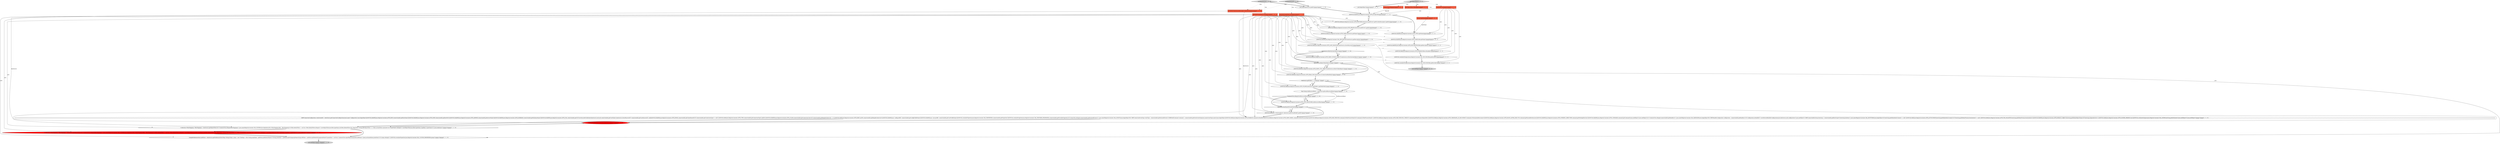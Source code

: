 digraph {
41 [style = filled, label = "JSONUtils.fieldNE(json,RegistryConstants.ATTR_NAME,filter.getName())@@@6@@@['0', '0', '1']", fillcolor = white, shape = ellipse image = "AAA0AAABBB3BBB"];
16 [style = filled, label = "json.name(dataSource.getId())@@@3@@@['1', '1', '0']", fillcolor = white, shape = ellipse image = "AAA0AAABBB1BBB"];
9 [style = filled, label = "JSONUtils.field(json,RegistryConstants.ATTR_NAME,dataSource.getName())@@@7@@@['1', '1', '0']", fillcolor = white, shape = ellipse image = "AAA0AAABBB1BBB"];
4 [style = filled, label = "{Collection<FilterMapping> filterMappings = dataSource.getObjectFilters()if (!CommonUtils.isEmpty(filterMappings)) {json.name(RegistryConstants.TAG_FILTERS)json.beginArray()for (FilterMapping filter : filterMappings){if (filter.defaultFilter != null && !filter.defaultFilter.isEmpty()) {saveObjectFiler(json,filter.typeName,null,filter.defaultFilter)}for (Map.Entry<String,DBSObjectFilter> cf : filter.customFilters.entrySet()){if (!cf.getValue().isEmpty()) {saveObjectFiler(json,filter.typeName,cf.getKey(),cf.getValue())}}}json.endArray()}}@@@102@@@['1', '1', '0']", fillcolor = white, shape = ellipse image = "AAA0AAABBB1BBB"];
19 [style = filled, label = "JSONUtils.fieldNE(json,RegistryConstants.ATTR_ID,objectID)@@@4@@@['1', '1', '1']", fillcolor = white, shape = ellipse image = "AAA0AAABBB1BBB"];
21 [style = filled, label = "{SimplePreferenceStore prefStore = dataSource.getPreferenceStore()Map<String,String> props = new TreeMap<>()for (String propName : prefStore.preferenceNames()){String propValue = prefStore.getString(propName)String defValue = prefStore.getDefaultString(propName)if (propValue != null && !CommonUtils.equalObjects(propValue,defValue)) {props.put(propName,propValue)}}if (!props.isEmpty()) {JSONUtils.serializeProperties(json,RegistryConstants.TAG_CUSTOM_PROPERTIES,props)}}@@@120@@@['1', '1', '0']", fillcolor = white, shape = ellipse image = "AAA0AAABBB1BBB"];
29 [style = filled, label = "serializeModifyPermissions(json,dataSource)@@@101@@@['0', '1', '0']", fillcolor = red, shape = ellipse image = "AAA1AAABBB2BBB"];
33 [style = filled, label = "JSONUtils.serializeStringList(json,RegistryConstants.TAG_INCLUDE,filter.getInclude())@@@9@@@['0', '0', '1']", fillcolor = white, shape = ellipse image = "AAA0AAABBB3BBB"];
34 [style = filled, label = "saveObjectFiler['0', '0', '1']", fillcolor = lightgray, shape = diamond image = "AAA0AAABBB3BBB"];
0 [style = filled, label = "final String lockPasswordHash = dataSource.getLockPasswordHash()@@@20@@@['1', '1', '0']", fillcolor = white, shape = ellipse image = "AAA0AAABBB1BBB"];
24 [style = filled, label = "{Collection<FilterMapping> filterMappings = dataSource.getObjectFilters()if (!CommonUtils.isEmpty(filterMappings)) {json.name(RegistryConstants.TAG_FILTERS)json.beginArray()for (FilterMapping filter : filterMappings){if (filter.defaultFilter != null && !filter.defaultFilter.isEmpty()) {saveObjectFiler(json,filter.typeName,null,filter.defaultFilter)}for (Map.Entry<String,DBSObjectFilter> cf : filter.customFilters.entrySet()){if (!cf.getValue().isEmpty()) {saveObjectFiler(json,filter.typeName,cf.getKey(),cf.getValue())}}}json.endArray()}}@@@112@@@['1', '0', '0']", fillcolor = red, shape = ellipse image = "AAA1AAABBB1BBB"];
2 [style = filled, label = "dataSource.getFolder() != null@@@17@@@['1', '1', '0']", fillcolor = white, shape = diamond image = "AAA0AAABBB1BBB"];
1 [style = filled, label = "JSONUtils.field(json,RegistryConstants.ATTR_SAVE_PASSWORD,dataSource.isSavePassword())@@@9@@@['1', '1', '0']", fillcolor = white, shape = ellipse image = "AAA0AAABBB1BBB"];
37 [style = filled, label = "DBSObjectFilter filter@@@2@@@['0', '0', '1']", fillcolor = tomato, shape = box image = "AAA0AAABBB3BBB"];
15 [style = filled, label = "dataSource.hasSharedVirtualModel()@@@24@@@['1', '1', '0']", fillcolor = white, shape = diamond image = "AAA0AAABBB1BBB"];
3 [style = filled, label = "@NotNull JsonWriter json@@@2@@@['1', '0', '0']", fillcolor = tomato, shape = box image = "AAA0AAABBB1BBB"];
30 [style = filled, label = "JSONUtils.serializeStringList(json,RegistryConstants.TAG_EXCLUDE,filter.getExclude())@@@10@@@['0', '0', '1']", fillcolor = white, shape = ellipse image = "AAA0AAABBB3BBB"];
8 [style = filled, label = "saveDataSource['1', '0', '0']", fillcolor = lightgray, shape = diamond image = "AAA0AAABBB1BBB"];
14 [style = filled, label = "JSONUtils.field(json,RegistryConstants.ATTR_PROVIDER,dataSource.getDriver().getProviderDescriptor().getId())@@@5@@@['1', '1', '0']", fillcolor = white, shape = ellipse image = "AAA0AAABBB1BBB"];
31 [style = filled, label = "JSONUtils.field(json,RegistryConstants.ATTR_ENABLED,filter.isEnabled())@@@8@@@['0', '0', '1']", fillcolor = white, shape = ellipse image = "AAA0AAABBB3BBB"];
32 [style = filled, label = "JSONUtils.fieldNE(json,RegistryConstants.ATTR_DESCRIPTION,filter.getDescription())@@@7@@@['0', '0', '1']", fillcolor = white, shape = ellipse image = "AAA0AAABBB3BBB"];
38 [style = filled, label = "JsonWriter json@@@2@@@['0', '0', '1']", fillcolor = tomato, shape = box image = "AAA0AAABBB3BBB"];
10 [style = filled, label = "dataSource.isShowUtilityObjects()@@@13@@@['1', '1', '0']", fillcolor = white, shape = diamond image = "AAA0AAABBB1BBB"];
27 [style = filled, label = "@NotNull JsonWriter json@@@2@@@['0', '1', '0']", fillcolor = tomato, shape = box image = "AAA0AAABBB2BBB"];
35 [style = filled, label = "String typeName@@@2@@@['0', '0', '1']", fillcolor = tomato, shape = box image = "AAA0AAABBB3BBB"];
23 [style = filled, label = "{DBPConnectionConfiguration connectionInfo = dataSource.getConnectionConfiguration()json.name(\"configuration\")json.beginObject()JSONUtils.fieldNE(json,RegistryConstants.ATTR_HOST,connectionInfo.getHostName())JSONUtils.fieldNE(json,RegistryConstants.ATTR_PORT,connectionInfo.getHostPort())JSONUtils.fieldNE(json,RegistryConstants.ATTR_SERVER,connectionInfo.getServerName())JSONUtils.fieldNE(json,RegistryConstants.ATTR_DATABASE,connectionInfo.getDatabaseName())JSONUtils.fieldNE(json,RegistryConstants.ATTR_URL,connectionInfo.getUrl())saveSecuredCredentials(dataSource,null,null,connectionInfo.getUserName(),dataSource.isSavePassword()? connectionInfo.getUserPassword(): null)JSONUtils.fieldNE(json,RegistryConstants.ATTR_HOME,connectionInfo.getClientHomeId())if (connectionInfo.getConnectionType() != null) {JSONUtils.field(json,RegistryConstants.ATTR_TYPE,connectionInfo.getConnectionType().getId())}JSONUtils.fieldNE(json,RegistryConstants.ATTR_COLOR,connectionInfo.getConnectionColor())if (connectionInfo.getKeepAliveInterval() > 0) {JSONUtils.field(json,RegistryConstants.ATTR_KEEP_ALIVE,connectionInfo.getKeepAliveInterval())}JSONUtils.fieldNE(json,\"config-profile\",connectionInfo.getConfigProfileName())JSONUtils.fieldNE(json,\"user-profile\",connectionInfo.getUserProfileName())JSONUtils.serializeProperties(json,RegistryConstants.TAG_PROPERTIES,connectionInfo.getProperties())JSONUtils.serializeProperties(json,RegistryConstants.TAG_PROVIDER_PROPERTIES,connectionInfo.getProviderProperties())if (!ArrayUtils.isEmpty(connectionInfo.getDeclaredEvents())) {json.name(RegistryConstants.TAG_EVENTS)json.beginObject()for (DBPConnectionEventType eventType : connectionInfo.getDeclaredEvents()){DBRShellCommand command = connectionInfo.getEvent(eventType)json.name(eventType.name())json.beginObject()JSONUtils.field(json,RegistryConstants.ATTR_ENABLED,command.isEnabled())JSONUtils.field(json,RegistryConstants.ATTR_SHOW_PANEL,command.isShowProcessPanel())JSONUtils.field(json,RegistryConstants.ATTR_WAIT_PROCESS,command.isWaitProcessFinish())if (command.isWaitProcessFinish()) {JSONUtils.field(json,RegistryConstants.ATTR_WAIT_PROCESS_TIMEOUT,command.getWaitProcessTimeoutMs())}JSONUtils.field(json,RegistryConstants.ATTR_TERMINATE_AT_DISCONNECT,command.isTerminateAtDisconnect())JSONUtils.field(json,RegistryConstants.ATTR_PAUSE_AFTER_EXECUTE,command.getPauseAfterExecute())JSONUtils.fieldNE(json,RegistryConstants.ATTR_WORKING_DIRECTORY,command.getWorkingDirectory())JSONUtils.fieldNE(json,RegistryConstants.ATTR_COMMAND,command.getCommand())json.endObject()}json.endObject()}if (!CommonUtils.isEmpty(connectionInfo.getHandlers())) {json.name(RegistryConstants.TAG_HANDLERS)json.beginObject()for (DBWHandlerConfiguration configuration : connectionInfo.getHandlers()){if (configuration.isEnabled()) {saveNetworkHandlerConfiguration(json,dataSource,null,configuration)}}json.endObject()}{DBPConnectionBootstrap bootstrap = connectionInfo.getBootstrap()if (bootstrap.hasData()) {json.name(RegistryConstants.TAG_BOOTSTRAP)json.beginObject()if (bootstrap.getDefaultAutoCommit() != null) {JSONUtils.field(json,RegistryConstants.ATTR_AUTOCOMMIT,bootstrap.getDefaultAutoCommit())}if (bootstrap.getDefaultTransactionIsolation() != null) {JSONUtils.field(json,RegistryConstants.ATTR_TXN_ISOLATION,bootstrap.getDefaultTransactionIsolation())}JSONUtils.fieldNE(json,RegistryConstants.ATTR_DEFAULT_OBJECT,bootstrap.getDefaultObjectName())if (bootstrap.isIgnoreErrors()) {JSONUtils.field(json,RegistryConstants.ATTR_IGNORE_ERRORS,true)}JSONUtils.serializeStringList(json,RegistryConstants.TAG_QUERY,bootstrap.getInitQueries())json.endObject()}}json.endObject()}@@@27@@@['1', '1', '0']", fillcolor = white, shape = ellipse image = "AAA0AAABBB1BBB"];
12 [style = filled, label = "JSONUtils.field(json,RegistryConstants.ATTR_LOCK_PASSWORD,lockPasswordHash)@@@22@@@['1', '1', '0']", fillcolor = white, shape = ellipse image = "AAA0AAABBB1BBB"];
13 [style = filled, label = "!CommonUtils.isEmpty(lockPasswordHash)@@@21@@@['1', '1', '0']", fillcolor = white, shape = diamond image = "AAA0AAABBB1BBB"];
26 [style = filled, label = "JSONUtils.field(json,RegistryConstants.ATTR_DRIVER,dataSource.getDriver().getId())@@@6@@@['1', '1', '0']", fillcolor = white, shape = ellipse image = "AAA0AAABBB1BBB"];
39 [style = filled, label = "json.endObject()@@@11@@@['0', '0', '1']", fillcolor = lightgray, shape = ellipse image = "AAA0AAABBB3BBB"];
40 [style = filled, label = "String objectID@@@2@@@['0', '0', '1']", fillcolor = tomato, shape = box image = "AAA0AAABBB3BBB"];
25 [style = filled, label = "JSONUtils.field(json,RegistryConstants.ATTR_FOLDER,dataSource.getFolder().getFolderPath())@@@18@@@['1', '1', '0']", fillcolor = white, shape = ellipse image = "AAA0AAABBB1BBB"];
11 [style = filled, label = "json.endObject()@@@134@@@['1', '1', '0']", fillcolor = lightgray, shape = ellipse image = "AAA0AAABBB1BBB"];
17 [style = filled, label = "JSONUtils.field(json,RegistryConstants.ATTR_READ_ONLY,dataSource.isConnectionReadOnly())@@@16@@@['1', '1', '0']", fillcolor = white, shape = ellipse image = "AAA0AAABBB1BBB"];
28 [style = filled, label = "saveDataSource['0', '1', '0']", fillcolor = lightgray, shape = diamond image = "AAA0AAABBB2BBB"];
42 [style = filled, label = "json.beginObject()@@@3@@@['0', '0', '1']", fillcolor = white, shape = ellipse image = "AAA0AAABBB3BBB"];
22 [style = filled, label = "JSONUtils.field(json,RegistryConstants.ATTR_SHOW_UTIL_OBJECTS,dataSource.isShowUtilityObjects())@@@14@@@['1', '1', '0']", fillcolor = white, shape = ellipse image = "AAA0AAABBB1BBB"];
18 [style = filled, label = "JSONUtils.field(json,\"virtual-model-id\",dataSource.getVirtualModel().getId())@@@25@@@['1', '1', '0']", fillcolor = white, shape = ellipse image = "AAA0AAABBB1BBB"];
36 [style = filled, label = "JSONUtils.fieldNE(json,RegistryConstants.ATTR_TYPE,typeName)@@@5@@@['0', '0', '1']", fillcolor = white, shape = ellipse image = "AAA0AAABBB3BBB"];
7 [style = filled, label = "JSONUtils.field(json,RegistryConstants.ATTR_SHOW_SYSTEM_OBJECTS,dataSource.isShowSystemObjects())@@@11@@@['1', '1', '0']", fillcolor = white, shape = ellipse image = "AAA0AAABBB1BBB"];
6 [style = filled, label = "JSONUtils.fieldNE(json,RegistryConstants.TAG_DESCRIPTION,dataSource.getDescription())@@@8@@@['1', '1', '0']", fillcolor = white, shape = ellipse image = "AAA0AAABBB1BBB"];
5 [style = filled, label = "@NotNull DataSourceDescriptor dataSource@@@2@@@['1', '1', '0']", fillcolor = tomato, shape = box image = "AAA0AAABBB1BBB"];
20 [style = filled, label = "dataSource.isShowSystemObjects()@@@10@@@['1', '1', '0']", fillcolor = white, shape = diamond image = "AAA0AAABBB1BBB"];
3->7 [style = solid, label="json"];
8->16 [style = bold, label=""];
3->6 [style = solid, label="json"];
0->13 [style = bold, label=""];
1->20 [style = bold, label=""];
26->9 [style = bold, label=""];
10->17 [style = bold, label=""];
19->36 [style = bold, label=""];
9->6 [style = bold, label=""];
2->25 [style = dotted, label="true"];
23->29 [style = bold, label=""];
27->18 [style = solid, label="json"];
24->21 [style = bold, label=""];
14->19 [style = dashed, label="0"];
9->41 [style = dashed, label="0"];
28->27 [style = dotted, label="true"];
40->19 [style = solid, label="objectID"];
27->22 [style = solid, label="json"];
2->25 [style = bold, label=""];
27->4 [style = solid, label="json"];
34->37 [style = dotted, label="true"];
42->19 [style = bold, label=""];
3->18 [style = solid, label="json"];
3->1 [style = solid, label="json"];
41->32 [style = bold, label=""];
36->41 [style = bold, label=""];
1->31 [style = dashed, label="0"];
6->32 [style = dashed, label="0"];
27->9 [style = solid, label="json"];
15->18 [style = dotted, label="true"];
0->12 [style = solid, label="lockPasswordHash"];
27->29 [style = solid, label="json"];
4->21 [style = bold, label=""];
34->42 [style = bold, label=""];
16->19 [style = bold, label=""];
38->41 [style = solid, label="json"];
3->9 [style = solid, label="json"];
3->25 [style = solid, label="json"];
34->38 [style = dotted, label="true"];
27->23 [style = solid, label="json"];
13->12 [style = bold, label=""];
17->2 [style = bold, label=""];
21->11 [style = bold, label=""];
31->33 [style = bold, label=""];
33->30 [style = bold, label=""];
22->17 [style = bold, label=""];
13->15 [style = bold, label=""];
3->21 [style = solid, label="json"];
20->7 [style = bold, label=""];
32->31 [style = bold, label=""];
25->0 [style = bold, label=""];
3->24 [style = solid, label="json"];
3->26 [style = solid, label="json"];
38->33 [style = solid, label="json"];
4->24 [style = bold, label=""];
18->23 [style = bold, label=""];
27->7 [style = solid, label="json"];
20->7 [style = dotted, label="true"];
38->32 [style = solid, label="json"];
8->3 [style = dotted, label="true"];
3->22 [style = solid, label="json"];
6->1 [style = bold, label=""];
2->0 [style = bold, label=""];
19->14 [style = bold, label=""];
3->14 [style = solid, label="json"];
35->36 [style = solid, label="typeName"];
34->35 [style = dotted, label="true"];
3->12 [style = solid, label="json"];
3->23 [style = solid, label="json"];
27->12 [style = solid, label="json"];
3->17 [style = solid, label="json"];
27->26 [style = solid, label="json"];
34->40 [style = dotted, label="true"];
10->22 [style = bold, label=""];
15->23 [style = bold, label=""];
29->4 [style = bold, label=""];
13->12 [style = dotted, label="true"];
27->21 [style = solid, label="json"];
7->10 [style = bold, label=""];
5->23 [style = solid, label="dataSource"];
12->15 [style = bold, label=""];
23->4 [style = bold, label=""];
27->1 [style = solid, label="json"];
38->36 [style = solid, label="json"];
28->16 [style = bold, label=""];
15->18 [style = bold, label=""];
20->10 [style = bold, label=""];
27->6 [style = solid, label="json"];
38->30 [style = solid, label="json"];
14->26 [style = bold, label=""];
38->31 [style = solid, label="json"];
27->14 [style = solid, label="json"];
28->5 [style = dotted, label="true"];
5->29 [style = solid, label="dataSource"];
8->5 [style = dotted, label="true"];
7->30 [style = dashed, label="0"];
30->39 [style = bold, label=""];
27->25 [style = solid, label="json"];
10->22 [style = dotted, label="true"];
26->36 [style = dashed, label="0"];
38->19 [style = solid, label="json"];
27->17 [style = solid, label="json"];
3->4 [style = solid, label="json"];
}

